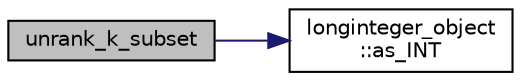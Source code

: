 digraph "unrank_k_subset"
{
  edge [fontname="Helvetica",fontsize="10",labelfontname="Helvetica",labelfontsize="10"];
  node [fontname="Helvetica",fontsize="10",shape=record];
  rankdir="LR";
  Node3829 [label="unrank_k_subset",height=0.2,width=0.4,color="black", fillcolor="grey75", style="filled", fontcolor="black"];
  Node3829 -> Node3830 [color="midnightblue",fontsize="10",style="solid",fontname="Helvetica"];
  Node3830 [label="longinteger_object\l::as_INT",height=0.2,width=0.4,color="black", fillcolor="white", style="filled",URL="$dd/d7e/classlonginteger__object.html#afb992d4679a6741acc63c8bcba27971e"];
}
